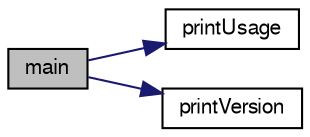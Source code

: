 digraph G
{
  bgcolor="transparent";
  edge [fontname="FreeSans",fontsize=10,labelfontname="FreeSans",labelfontsize=10];
  node [fontname="FreeSans",fontsize=10,shape=record];
  rankdir=LR;
  Node1 [label="main",height=0.2,width=0.4,color="black", fillcolor="grey75", style="filled" fontcolor="black"];
  Node1 -> Node2 [color="midnightblue",fontsize=10,style="solid"];
  Node2 [label="printUsage",height=0.2,width=0.4,color="black",URL="$setversion_8h.html#05770f9d85d7d17c0d09a239248dad3b"];
  Node1 -> Node3 [color="midnightblue",fontsize=10,style="solid"];
  Node3 [label="printVersion",height=0.2,width=0.4,color="black",URL="$setversion_8h.html#c8d75cef28eafe4e76a52a0d413317e1"];
}

